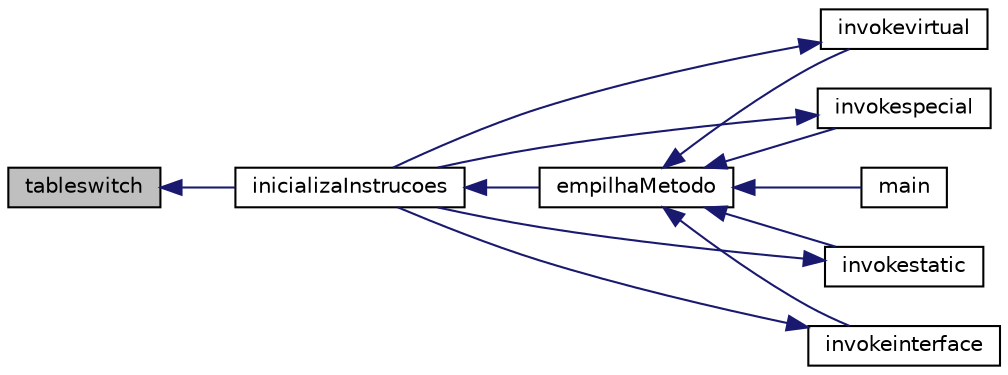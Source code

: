 digraph "tableswitch"
{
 // INTERACTIVE_SVG=YES
  edge [fontname="Helvetica",fontsize="10",labelfontname="Helvetica",labelfontsize="10"];
  node [fontname="Helvetica",fontsize="10",shape=record];
  rankdir="LR";
  Node3648 [label="tableswitch",height=0.2,width=0.4,color="black", fillcolor="grey75", style="filled", fontcolor="black"];
  Node3648 -> Node3649 [dir="back",color="midnightblue",fontsize="10",style="solid"];
  Node3649 [label="inicializaInstrucoes",height=0.2,width=0.4,color="black", fillcolor="white", style="filled",URL="$instrucao_8h.html#a308f4b87fb42ab5a62790c0127003ebe"];
  Node3649 -> Node3650 [dir="back",color="midnightblue",fontsize="10",style="solid"];
  Node3650 [label="empilhaMetodo",height=0.2,width=0.4,color="black", fillcolor="white", style="filled",URL="$metodo_8h.html#a68acc5b3f2238f62b7d0ee50964183c1"];
  Node3650 -> Node3651 [dir="back",color="midnightblue",fontsize="10",style="solid"];
  Node3651 [label="invokevirtual",height=0.2,width=0.4,color="black", fillcolor="white", style="filled",URL="$instrucao_8h.html#a78801a57dd7317b58754d741e22607a7"];
  Node3651 -> Node3649 [dir="back",color="midnightblue",fontsize="10",style="solid"];
  Node3650 -> Node3652 [dir="back",color="midnightblue",fontsize="10",style="solid"];
  Node3652 [label="invokespecial",height=0.2,width=0.4,color="black", fillcolor="white", style="filled",URL="$instrucao_8h.html#aea396d65920fd2046b81c2b5742f8fc2"];
  Node3652 -> Node3649 [dir="back",color="midnightblue",fontsize="10",style="solid"];
  Node3650 -> Node3653 [dir="back",color="midnightblue",fontsize="10",style="solid"];
  Node3653 [label="invokestatic",height=0.2,width=0.4,color="black", fillcolor="white", style="filled",URL="$instrucao_8h.html#a99b74fdcaa5d59615718fc49f4cb1bf2"];
  Node3653 -> Node3649 [dir="back",color="midnightblue",fontsize="10",style="solid"];
  Node3650 -> Node3654 [dir="back",color="midnightblue",fontsize="10",style="solid"];
  Node3654 [label="invokeinterface",height=0.2,width=0.4,color="black", fillcolor="white", style="filled",URL="$instrucao_8h.html#a04465c61aa4c123ce79dc562244e7af8"];
  Node3654 -> Node3649 [dir="back",color="midnightblue",fontsize="10",style="solid"];
  Node3650 -> Node3655 [dir="back",color="midnightblue",fontsize="10",style="solid"];
  Node3655 [label="main",height=0.2,width=0.4,color="black", fillcolor="white", style="filled",URL="$main_8c.html#a0ddf1224851353fc92bfbff6f499fa97"];
}
